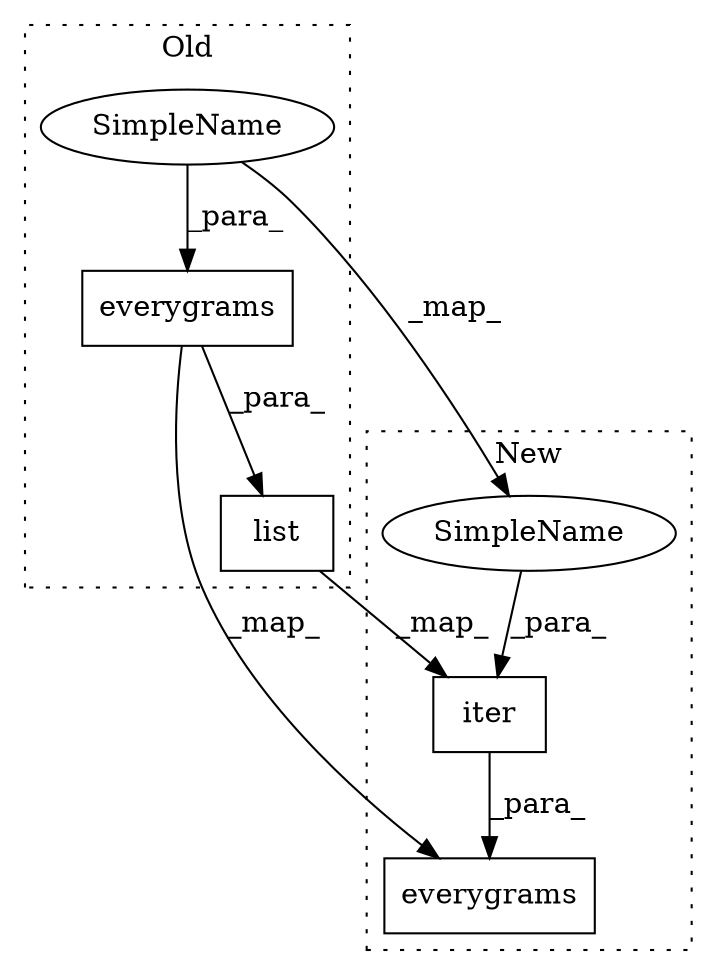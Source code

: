 digraph G {
subgraph cluster0 {
1 [label="list" a="32" s="2575,2580" l="5,-5" shape="box"];
4 [label="SimpleName" a="42" s="2591" l="0" shape="ellipse"];
5 [label="everygrams" a="32" s="2580,2608" l="11,-28" shape="box"];
label = "Old";
style="dotted";
}
subgraph cluster1 {
2 [label="iter" a="32" s="2348,2353" l="5,-5" shape="box"];
3 [label="SimpleName" a="42" s="2353" l="0" shape="ellipse"];
6 [label="everygrams" a="32" s="2337,2371" l="11,-34" shape="box"];
label = "New";
style="dotted";
}
1 -> 2 [label="_map_"];
2 -> 6 [label="_para_"];
3 -> 2 [label="_para_"];
4 -> 5 [label="_para_"];
4 -> 3 [label="_map_"];
5 -> 1 [label="_para_"];
5 -> 6 [label="_map_"];
}